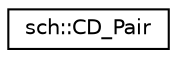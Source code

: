 digraph "Graphical Class Hierarchy"
{
  edge [fontname="Helvetica",fontsize="10",labelfontname="Helvetica",labelfontsize="10"];
  node [fontname="Helvetica",fontsize="10",shape=record];
  rankdir="LR";
  Node0 [label="sch::CD_Pair",height=0.2,width=0.4,color="black", fillcolor="white", style="filled",URL="$classsch_1_1CD__Pair.html"];
}

